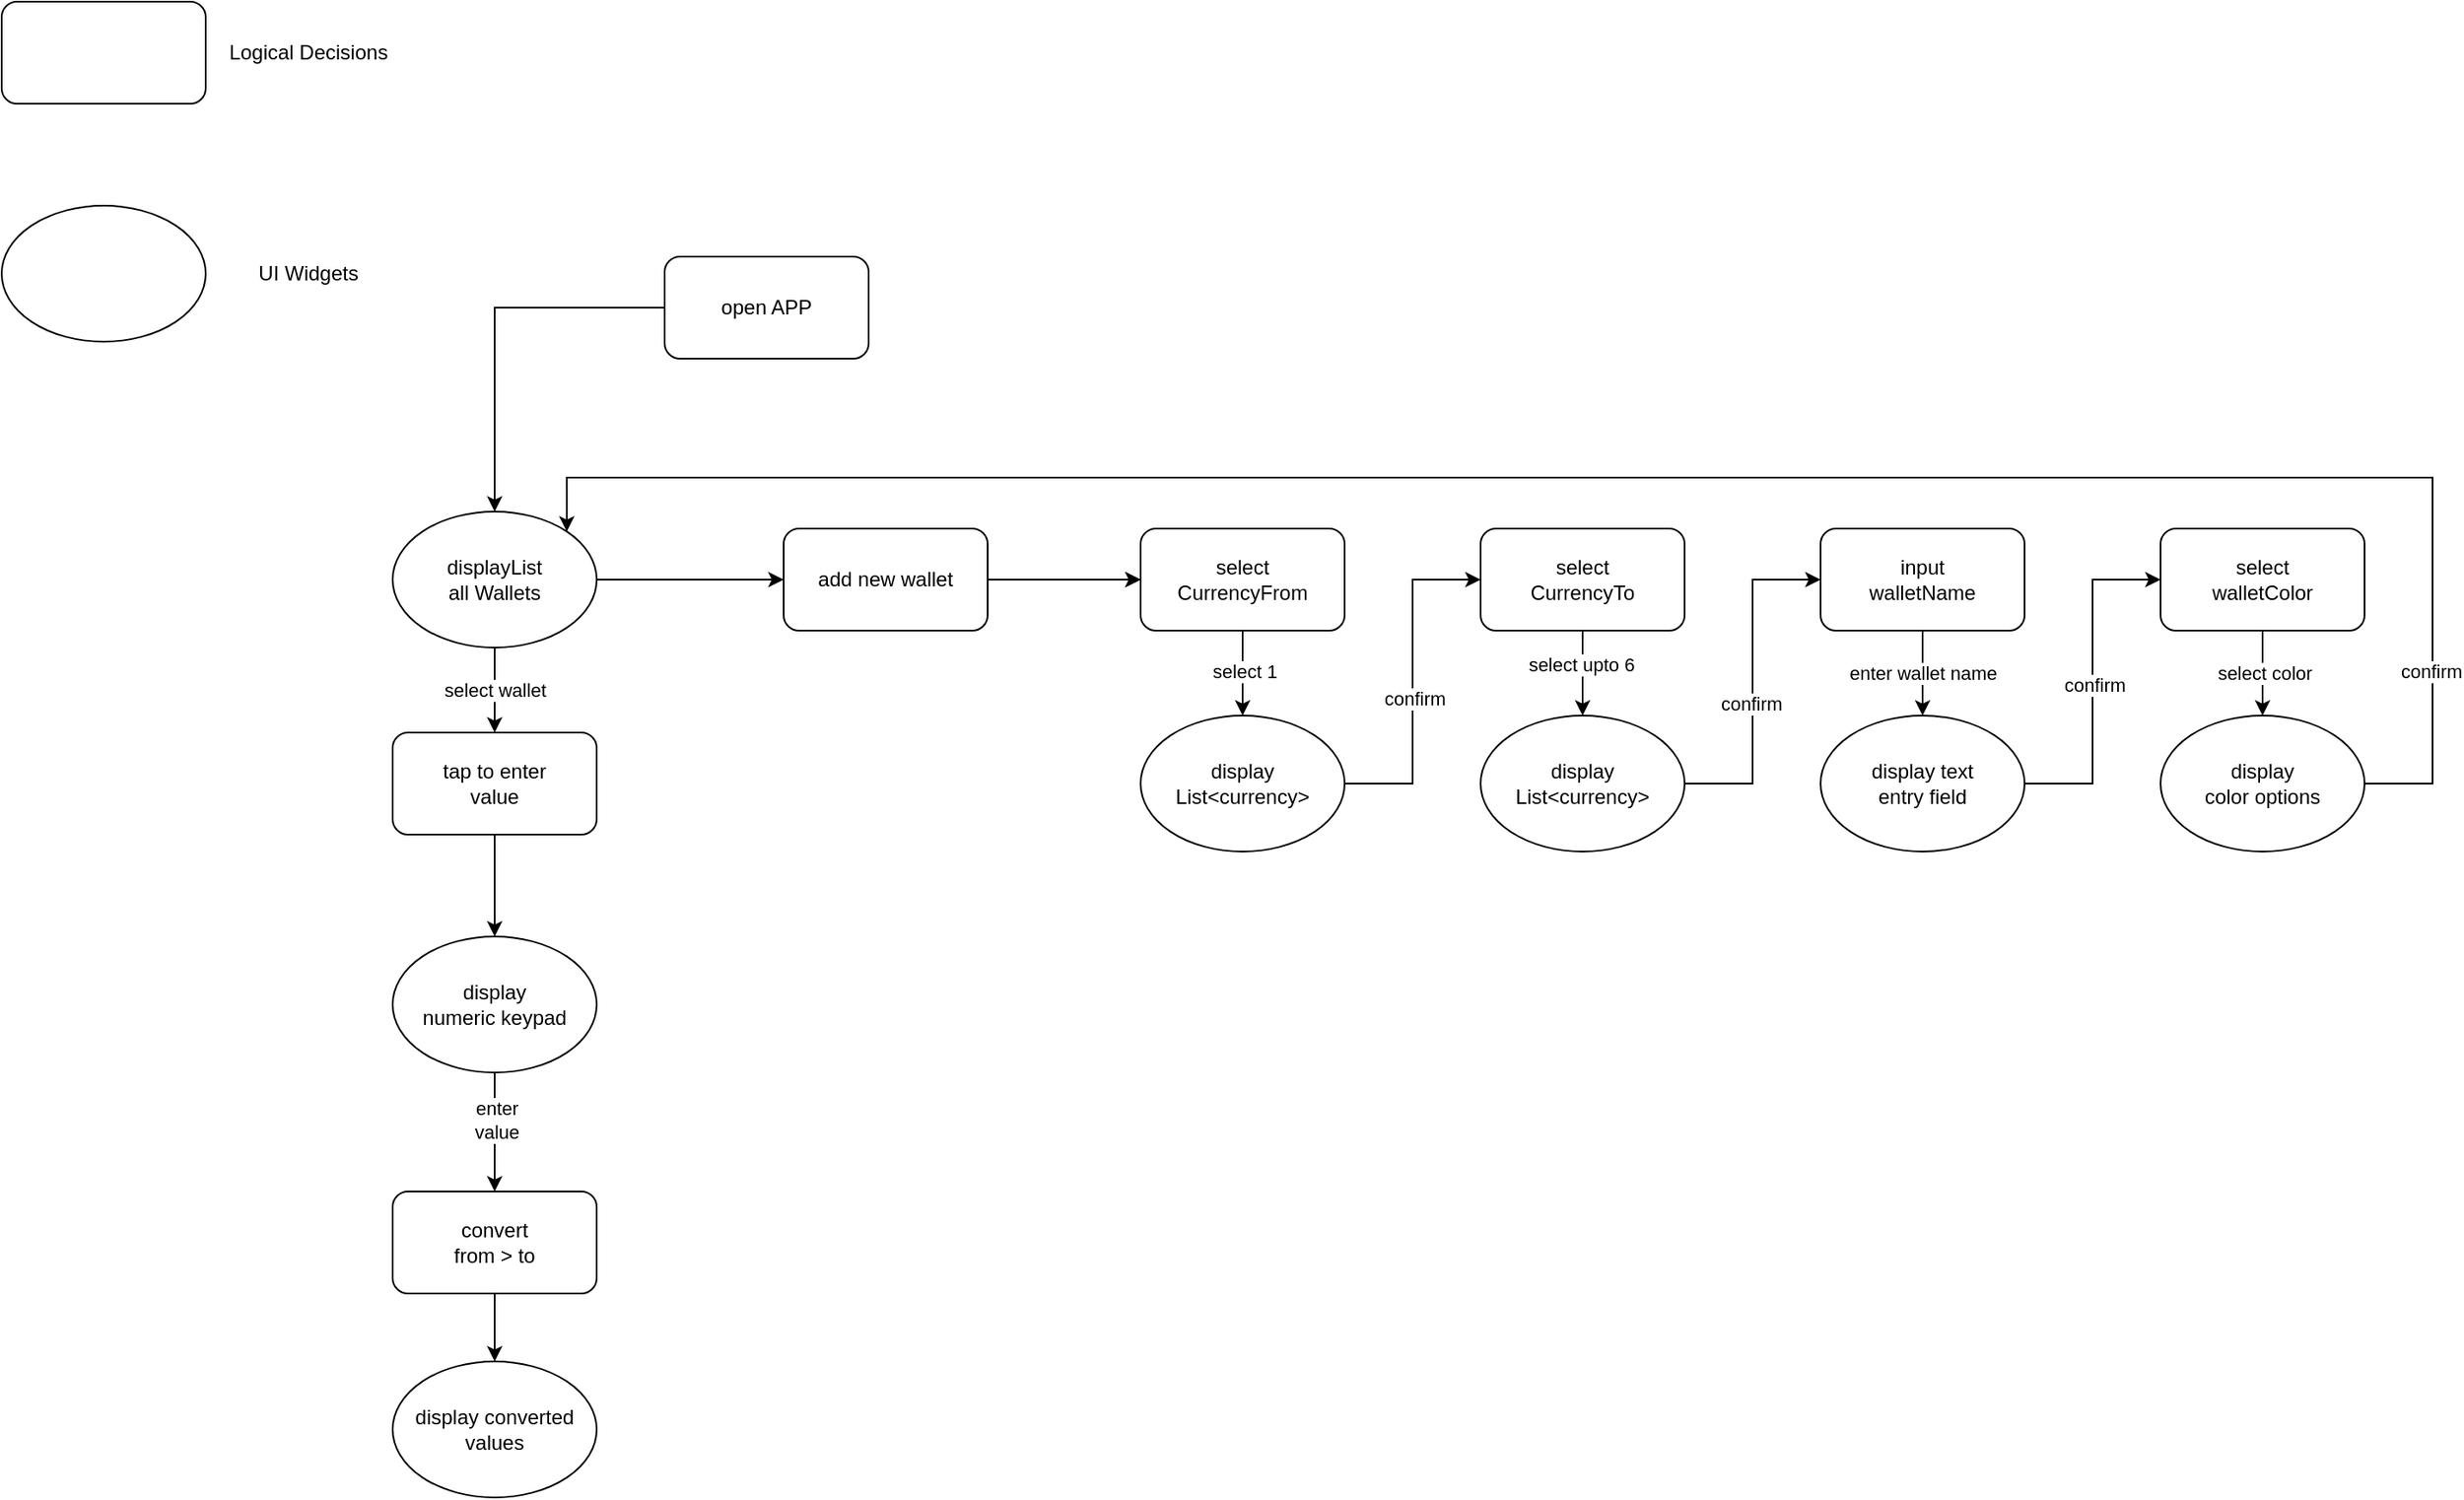 <mxfile version="15.6.6" type="github">
  <diagram id="C5RBs43oDa-KdzZeNtuy" name="Page-1">
    <mxGraphModel dx="1250" dy="673" grid="1" gridSize="10" guides="1" tooltips="1" connect="1" arrows="1" fold="1" page="1" pageScale="1" pageWidth="827" pageHeight="1169" math="0" shadow="0">
      <root>
        <mxCell id="WIyWlLk6GJQsqaUBKTNV-0" />
        <mxCell id="WIyWlLk6GJQsqaUBKTNV-1" parent="WIyWlLk6GJQsqaUBKTNV-0" />
        <mxCell id="bUmuCnkTtCqIRELtBbXz-1" value="" style="ellipse;whiteSpace=wrap;html=1;" parent="WIyWlLk6GJQsqaUBKTNV-1" vertex="1">
          <mxGeometry x="40" y="160" width="120" height="80" as="geometry" />
        </mxCell>
        <mxCell id="bUmuCnkTtCqIRELtBbXz-2" value="Logical Decisions" style="text;html=1;align=center;verticalAlign=middle;resizable=0;points=[];autosize=1;strokeColor=none;fillColor=none;" parent="WIyWlLk6GJQsqaUBKTNV-1" vertex="1">
          <mxGeometry x="165" y="60" width="110" height="20" as="geometry" />
        </mxCell>
        <mxCell id="bUmuCnkTtCqIRELtBbXz-3" value="UI Widgets" style="text;html=1;align=center;verticalAlign=middle;resizable=0;points=[];autosize=1;strokeColor=none;fillColor=none;" parent="WIyWlLk6GJQsqaUBKTNV-1" vertex="1">
          <mxGeometry x="185" y="190" width="70" height="20" as="geometry" />
        </mxCell>
        <mxCell id="bUmuCnkTtCqIRELtBbXz-44" value="" style="rounded=1;whiteSpace=wrap;html=1;" parent="WIyWlLk6GJQsqaUBKTNV-1" vertex="1">
          <mxGeometry x="40" y="40" width="120" height="60" as="geometry" />
        </mxCell>
        <mxCell id="nm4fV4JeuhOYRiYcyH4O-35" value="select wallet" style="edgeStyle=orthogonalEdgeStyle;rounded=0;orthogonalLoop=1;jettySize=auto;html=1;entryX=0.5;entryY=0;entryDx=0;entryDy=0;" edge="1" parent="WIyWlLk6GJQsqaUBKTNV-1" source="nm4fV4JeuhOYRiYcyH4O-1" target="nm4fV4JeuhOYRiYcyH4O-34">
          <mxGeometry relative="1" as="geometry" />
        </mxCell>
        <mxCell id="nm4fV4JeuhOYRiYcyH4O-48" style="edgeStyle=orthogonalEdgeStyle;rounded=0;orthogonalLoop=1;jettySize=auto;html=1;" edge="1" parent="WIyWlLk6GJQsqaUBKTNV-1" source="nm4fV4JeuhOYRiYcyH4O-1" target="nm4fV4JeuhOYRiYcyH4O-2">
          <mxGeometry relative="1" as="geometry" />
        </mxCell>
        <mxCell id="nm4fV4JeuhOYRiYcyH4O-1" value="&lt;div&gt;displayList&lt;/div&gt;&lt;div&gt;all Wallets&lt;br&gt;&lt;/div&gt;" style="ellipse;whiteSpace=wrap;html=1;" vertex="1" parent="WIyWlLk6GJQsqaUBKTNV-1">
          <mxGeometry x="270" y="340" width="120" height="80" as="geometry" />
        </mxCell>
        <mxCell id="nm4fV4JeuhOYRiYcyH4O-31" value="" style="edgeStyle=orthogonalEdgeStyle;rounded=0;orthogonalLoop=1;jettySize=auto;html=1;" edge="1" parent="WIyWlLk6GJQsqaUBKTNV-1" source="nm4fV4JeuhOYRiYcyH4O-2" target="nm4fV4JeuhOYRiYcyH4O-3">
          <mxGeometry relative="1" as="geometry" />
        </mxCell>
        <mxCell id="nm4fV4JeuhOYRiYcyH4O-2" value="add new wallet" style="rounded=1;whiteSpace=wrap;html=1;" vertex="1" parent="WIyWlLk6GJQsqaUBKTNV-1">
          <mxGeometry x="500" y="350" width="120" height="60" as="geometry" />
        </mxCell>
        <mxCell id="nm4fV4JeuhOYRiYcyH4O-3" value="&lt;div&gt;select&lt;/div&gt;&lt;div&gt;CurrencyFrom&lt;/div&gt;" style="rounded=1;whiteSpace=wrap;html=1;" vertex="1" parent="WIyWlLk6GJQsqaUBKTNV-1">
          <mxGeometry x="710" y="350" width="120" height="60" as="geometry" />
        </mxCell>
        <mxCell id="nm4fV4JeuhOYRiYcyH4O-25" value="enter wallet name" style="edgeStyle=orthogonalEdgeStyle;rounded=0;orthogonalLoop=1;jettySize=auto;html=1;entryX=0.5;entryY=0;entryDx=0;entryDy=0;" edge="1" parent="WIyWlLk6GJQsqaUBKTNV-1" source="nm4fV4JeuhOYRiYcyH4O-4" target="nm4fV4JeuhOYRiYcyH4O-24">
          <mxGeometry relative="1" as="geometry" />
        </mxCell>
        <mxCell id="nm4fV4JeuhOYRiYcyH4O-4" value="&lt;div&gt;input&lt;/div&gt;&lt;div&gt;walletName&lt;br&gt;&lt;/div&gt;" style="rounded=1;whiteSpace=wrap;html=1;" vertex="1" parent="WIyWlLk6GJQsqaUBKTNV-1">
          <mxGeometry x="1110" y="350" width="120" height="60" as="geometry" />
        </mxCell>
        <mxCell id="nm4fV4JeuhOYRiYcyH4O-18" style="edgeStyle=orthogonalEdgeStyle;rounded=0;orthogonalLoop=1;jettySize=auto;html=1;entryX=0.5;entryY=0;entryDx=0;entryDy=0;" edge="1" parent="WIyWlLk6GJQsqaUBKTNV-1" source="nm4fV4JeuhOYRiYcyH4O-5" target="nm4fV4JeuhOYRiYcyH4O-14">
          <mxGeometry relative="1" as="geometry" />
        </mxCell>
        <mxCell id="nm4fV4JeuhOYRiYcyH4O-19" value="select upto 6" style="edgeLabel;html=1;align=center;verticalAlign=middle;resizable=0;points=[];" vertex="1" connectable="0" parent="nm4fV4JeuhOYRiYcyH4O-18">
          <mxGeometry x="-0.202" y="-1" relative="1" as="geometry">
            <mxPoint as="offset" />
          </mxGeometry>
        </mxCell>
        <mxCell id="nm4fV4JeuhOYRiYcyH4O-5" value="&lt;div&gt;select&lt;/div&gt;&lt;div&gt;CurrencyTo&lt;/div&gt;" style="rounded=1;whiteSpace=wrap;html=1;" vertex="1" parent="WIyWlLk6GJQsqaUBKTNV-1">
          <mxGeometry x="910" y="350" width="120" height="60" as="geometry" />
        </mxCell>
        <mxCell id="nm4fV4JeuhOYRiYcyH4O-28" style="edgeStyle=orthogonalEdgeStyle;rounded=0;orthogonalLoop=1;jettySize=auto;html=1;entryX=0.5;entryY=0;entryDx=0;entryDy=0;" edge="1" parent="WIyWlLk6GJQsqaUBKTNV-1" source="nm4fV4JeuhOYRiYcyH4O-8" target="nm4fV4JeuhOYRiYcyH4O-27">
          <mxGeometry relative="1" as="geometry" />
        </mxCell>
        <mxCell id="nm4fV4JeuhOYRiYcyH4O-30" value="select color" style="edgeLabel;html=1;align=center;verticalAlign=middle;resizable=0;points=[];" vertex="1" connectable="0" parent="nm4fV4JeuhOYRiYcyH4O-28">
          <mxGeometry x="-0.017" y="1" relative="1" as="geometry">
            <mxPoint as="offset" />
          </mxGeometry>
        </mxCell>
        <mxCell id="nm4fV4JeuhOYRiYcyH4O-33" style="edgeStyle=orthogonalEdgeStyle;rounded=0;orthogonalLoop=1;jettySize=auto;html=1;entryX=1;entryY=0;entryDx=0;entryDy=0;exitX=1;exitY=0.5;exitDx=0;exitDy=0;" edge="1" parent="WIyWlLk6GJQsqaUBKTNV-1" source="nm4fV4JeuhOYRiYcyH4O-27" target="nm4fV4JeuhOYRiYcyH4O-1">
          <mxGeometry relative="1" as="geometry">
            <Array as="points">
              <mxPoint x="1470" y="500" />
              <mxPoint x="1470" y="320" />
              <mxPoint x="372" y="320" />
            </Array>
          </mxGeometry>
        </mxCell>
        <mxCell id="nm4fV4JeuhOYRiYcyH4O-50" value="confirm" style="edgeLabel;html=1;align=center;verticalAlign=middle;resizable=0;points=[];" vertex="1" connectable="0" parent="nm4fV4JeuhOYRiYcyH4O-33">
          <mxGeometry x="-0.843" y="1" relative="1" as="geometry">
            <mxPoint as="offset" />
          </mxGeometry>
        </mxCell>
        <mxCell id="nm4fV4JeuhOYRiYcyH4O-8" value="&lt;div&gt;select&lt;/div&gt;&lt;div&gt;walletColor&lt;br&gt;&lt;/div&gt;" style="rounded=1;whiteSpace=wrap;html=1;" vertex="1" parent="WIyWlLk6GJQsqaUBKTNV-1">
          <mxGeometry x="1310" y="350" width="120" height="60" as="geometry" />
        </mxCell>
        <mxCell id="nm4fV4JeuhOYRiYcyH4O-9" value="" style="endArrow=classic;html=1;rounded=0;exitX=1;exitY=0.5;exitDx=0;exitDy=0;entryX=0;entryY=0.5;entryDx=0;entryDy=0;" edge="1" parent="WIyWlLk6GJQsqaUBKTNV-1" source="nm4fV4JeuhOYRiYcyH4O-2" target="nm4fV4JeuhOYRiYcyH4O-3">
          <mxGeometry width="50" height="50" relative="1" as="geometry">
            <mxPoint x="1140" y="580" as="sourcePoint" />
            <mxPoint x="1190" y="530" as="targetPoint" />
          </mxGeometry>
        </mxCell>
        <mxCell id="nm4fV4JeuhOYRiYcyH4O-21" style="edgeStyle=orthogonalEdgeStyle;rounded=0;orthogonalLoop=1;jettySize=auto;html=1;entryX=0;entryY=0.5;entryDx=0;entryDy=0;" edge="1" parent="WIyWlLk6GJQsqaUBKTNV-1" source="nm4fV4JeuhOYRiYcyH4O-10" target="nm4fV4JeuhOYRiYcyH4O-5">
          <mxGeometry relative="1" as="geometry" />
        </mxCell>
        <mxCell id="nm4fV4JeuhOYRiYcyH4O-22" value="confirm" style="edgeLabel;html=1;align=center;verticalAlign=middle;resizable=0;points=[];" vertex="1" connectable="0" parent="nm4fV4JeuhOYRiYcyH4O-21">
          <mxGeometry x="-0.095" y="-1" relative="1" as="geometry">
            <mxPoint as="offset" />
          </mxGeometry>
        </mxCell>
        <mxCell id="nm4fV4JeuhOYRiYcyH4O-10" value="&lt;div&gt;display List&amp;lt;currency&amp;gt;&lt;/div&gt;" style="ellipse;whiteSpace=wrap;html=1;" vertex="1" parent="WIyWlLk6GJQsqaUBKTNV-1">
          <mxGeometry x="710" y="460" width="120" height="80" as="geometry" />
        </mxCell>
        <mxCell id="nm4fV4JeuhOYRiYcyH4O-11" value="" style="endArrow=classic;html=1;rounded=0;exitX=0.5;exitY=1;exitDx=0;exitDy=0;" edge="1" parent="WIyWlLk6GJQsqaUBKTNV-1" source="nm4fV4JeuhOYRiYcyH4O-3" target="nm4fV4JeuhOYRiYcyH4O-10">
          <mxGeometry width="50" height="50" relative="1" as="geometry">
            <mxPoint x="640" y="500" as="sourcePoint" />
            <mxPoint x="690" y="450" as="targetPoint" />
          </mxGeometry>
        </mxCell>
        <mxCell id="nm4fV4JeuhOYRiYcyH4O-15" value="select 1" style="edgeLabel;html=1;align=center;verticalAlign=middle;resizable=0;points=[];" vertex="1" connectable="0" parent="nm4fV4JeuhOYRiYcyH4O-11">
          <mxGeometry x="-0.05" y="1" relative="1" as="geometry">
            <mxPoint as="offset" />
          </mxGeometry>
        </mxCell>
        <mxCell id="nm4fV4JeuhOYRiYcyH4O-20" style="edgeStyle=orthogonalEdgeStyle;rounded=0;orthogonalLoop=1;jettySize=auto;html=1;entryX=0;entryY=0.5;entryDx=0;entryDy=0;" edge="1" parent="WIyWlLk6GJQsqaUBKTNV-1" source="nm4fV4JeuhOYRiYcyH4O-14" target="nm4fV4JeuhOYRiYcyH4O-4">
          <mxGeometry relative="1" as="geometry" />
        </mxCell>
        <mxCell id="nm4fV4JeuhOYRiYcyH4O-23" value="confirm" style="edgeLabel;html=1;align=center;verticalAlign=middle;resizable=0;points=[];" vertex="1" connectable="0" parent="nm4fV4JeuhOYRiYcyH4O-20">
          <mxGeometry x="-0.123" y="1" relative="1" as="geometry">
            <mxPoint as="offset" />
          </mxGeometry>
        </mxCell>
        <mxCell id="nm4fV4JeuhOYRiYcyH4O-14" value="display List&amp;lt;currency&amp;gt;" style="ellipse;whiteSpace=wrap;html=1;" vertex="1" parent="WIyWlLk6GJQsqaUBKTNV-1">
          <mxGeometry x="910" y="460" width="120" height="80" as="geometry" />
        </mxCell>
        <mxCell id="nm4fV4JeuhOYRiYcyH4O-26" style="edgeStyle=orthogonalEdgeStyle;rounded=0;orthogonalLoop=1;jettySize=auto;html=1;entryX=0;entryY=0.5;entryDx=0;entryDy=0;" edge="1" parent="WIyWlLk6GJQsqaUBKTNV-1" source="nm4fV4JeuhOYRiYcyH4O-24" target="nm4fV4JeuhOYRiYcyH4O-8">
          <mxGeometry relative="1" as="geometry" />
        </mxCell>
        <mxCell id="nm4fV4JeuhOYRiYcyH4O-29" value="confirm" style="edgeLabel;html=1;align=center;verticalAlign=middle;resizable=0;points=[];" vertex="1" connectable="0" parent="nm4fV4JeuhOYRiYcyH4O-26">
          <mxGeometry x="-0.017" y="-1" relative="1" as="geometry">
            <mxPoint as="offset" />
          </mxGeometry>
        </mxCell>
        <mxCell id="nm4fV4JeuhOYRiYcyH4O-24" value="&lt;div&gt;display text &lt;br&gt;&lt;/div&gt;&lt;div&gt;entry field&lt;/div&gt;" style="ellipse;whiteSpace=wrap;html=1;" vertex="1" parent="WIyWlLk6GJQsqaUBKTNV-1">
          <mxGeometry x="1110" y="460" width="120" height="80" as="geometry" />
        </mxCell>
        <mxCell id="nm4fV4JeuhOYRiYcyH4O-27" value="&lt;div&gt;display &lt;br&gt;&lt;/div&gt;&lt;div&gt;color options&lt;br&gt;&lt;/div&gt;" style="ellipse;whiteSpace=wrap;html=1;" vertex="1" parent="WIyWlLk6GJQsqaUBKTNV-1">
          <mxGeometry x="1310" y="460" width="120" height="80" as="geometry" />
        </mxCell>
        <mxCell id="nm4fV4JeuhOYRiYcyH4O-40" style="edgeStyle=orthogonalEdgeStyle;rounded=0;orthogonalLoop=1;jettySize=auto;html=1;" edge="1" parent="WIyWlLk6GJQsqaUBKTNV-1" source="nm4fV4JeuhOYRiYcyH4O-34" target="nm4fV4JeuhOYRiYcyH4O-39">
          <mxGeometry relative="1" as="geometry" />
        </mxCell>
        <mxCell id="nm4fV4JeuhOYRiYcyH4O-34" value="&lt;div&gt;tap to enter &lt;br&gt;&lt;/div&gt;&lt;div&gt;value&lt;br&gt;&lt;/div&gt;" style="rounded=1;whiteSpace=wrap;html=1;" vertex="1" parent="WIyWlLk6GJQsqaUBKTNV-1">
          <mxGeometry x="270" y="470" width="120" height="60" as="geometry" />
        </mxCell>
        <mxCell id="nm4fV4JeuhOYRiYcyH4O-42" style="edgeStyle=orthogonalEdgeStyle;rounded=0;orthogonalLoop=1;jettySize=auto;html=1;entryX=0.5;entryY=0;entryDx=0;entryDy=0;" edge="1" parent="WIyWlLk6GJQsqaUBKTNV-1" source="nm4fV4JeuhOYRiYcyH4O-39" target="nm4fV4JeuhOYRiYcyH4O-41">
          <mxGeometry relative="1" as="geometry" />
        </mxCell>
        <mxCell id="nm4fV4JeuhOYRiYcyH4O-43" value="&lt;div&gt;enter&lt;/div&gt;&lt;div&gt;value&lt;br&gt;&lt;/div&gt;" style="edgeLabel;html=1;align=center;verticalAlign=middle;resizable=0;points=[];" vertex="1" connectable="0" parent="nm4fV4JeuhOYRiYcyH4O-42">
          <mxGeometry x="-0.197" y="1" relative="1" as="geometry">
            <mxPoint as="offset" />
          </mxGeometry>
        </mxCell>
        <mxCell id="nm4fV4JeuhOYRiYcyH4O-39" value="&lt;div&gt;display&lt;/div&gt;&lt;div&gt;numeric keypad&lt;br&gt;&lt;/div&gt;" style="ellipse;whiteSpace=wrap;html=1;" vertex="1" parent="WIyWlLk6GJQsqaUBKTNV-1">
          <mxGeometry x="270" y="590" width="120" height="80" as="geometry" />
        </mxCell>
        <mxCell id="nm4fV4JeuhOYRiYcyH4O-49" style="edgeStyle=orthogonalEdgeStyle;rounded=0;orthogonalLoop=1;jettySize=auto;html=1;entryX=0.5;entryY=0;entryDx=0;entryDy=0;" edge="1" parent="WIyWlLk6GJQsqaUBKTNV-1" source="nm4fV4JeuhOYRiYcyH4O-41" target="nm4fV4JeuhOYRiYcyH4O-44">
          <mxGeometry relative="1" as="geometry" />
        </mxCell>
        <mxCell id="nm4fV4JeuhOYRiYcyH4O-41" value="&lt;div&gt;convert &lt;br&gt;&lt;/div&gt;&lt;div&gt;from &amp;gt; to&lt;br&gt;&lt;/div&gt;" style="rounded=1;whiteSpace=wrap;html=1;" vertex="1" parent="WIyWlLk6GJQsqaUBKTNV-1">
          <mxGeometry x="270" y="740" width="120" height="60" as="geometry" />
        </mxCell>
        <mxCell id="nm4fV4JeuhOYRiYcyH4O-44" value="&lt;div&gt;display converted&lt;/div&gt;&lt;div&gt;values&lt;br&gt;&lt;/div&gt;" style="ellipse;whiteSpace=wrap;html=1;" vertex="1" parent="WIyWlLk6GJQsqaUBKTNV-1">
          <mxGeometry x="270" y="840" width="120" height="80" as="geometry" />
        </mxCell>
        <mxCell id="nm4fV4JeuhOYRiYcyH4O-47" style="edgeStyle=orthogonalEdgeStyle;rounded=0;orthogonalLoop=1;jettySize=auto;html=1;entryX=0.5;entryY=0;entryDx=0;entryDy=0;" edge="1" parent="WIyWlLk6GJQsqaUBKTNV-1" source="nm4fV4JeuhOYRiYcyH4O-46" target="nm4fV4JeuhOYRiYcyH4O-1">
          <mxGeometry relative="1" as="geometry" />
        </mxCell>
        <mxCell id="nm4fV4JeuhOYRiYcyH4O-46" value="open APP" style="rounded=1;whiteSpace=wrap;html=1;" vertex="1" parent="WIyWlLk6GJQsqaUBKTNV-1">
          <mxGeometry x="430" y="190" width="120" height="60" as="geometry" />
        </mxCell>
      </root>
    </mxGraphModel>
  </diagram>
</mxfile>
